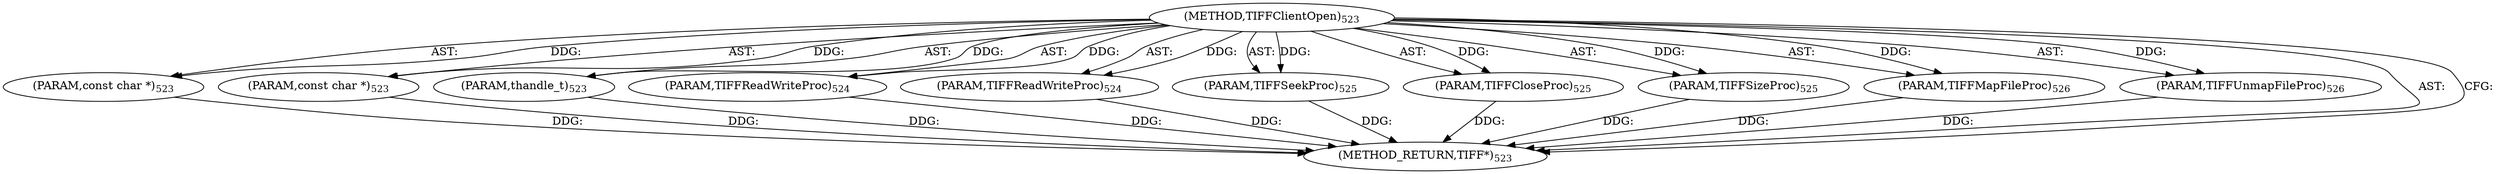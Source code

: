 digraph "TIFFClientOpen" {  
"9052" [label = <(METHOD,TIFFClientOpen)<SUB>523</SUB>> ]
"9053" [label = <(PARAM,const char *)<SUB>523</SUB>> ]
"9054" [label = <(PARAM,const char *)<SUB>523</SUB>> ]
"9055" [label = <(PARAM,thandle_t)<SUB>523</SUB>> ]
"9056" [label = <(PARAM,TIFFReadWriteProc)<SUB>524</SUB>> ]
"9057" [label = <(PARAM,TIFFReadWriteProc)<SUB>524</SUB>> ]
"9058" [label = <(PARAM,TIFFSeekProc)<SUB>525</SUB>> ]
"9059" [label = <(PARAM,TIFFCloseProc)<SUB>525</SUB>> ]
"9060" [label = <(PARAM,TIFFSizeProc)<SUB>525</SUB>> ]
"9061" [label = <(PARAM,TIFFMapFileProc)<SUB>526</SUB>> ]
"9062" [label = <(PARAM,TIFFUnmapFileProc)<SUB>526</SUB>> ]
"9063" [label = <(METHOD_RETURN,TIFF*)<SUB>523</SUB>> ]
  "9052" -> "9053"  [ label = "AST: "] 
  "9052" -> "9054"  [ label = "AST: "] 
  "9052" -> "9055"  [ label = "AST: "] 
  "9052" -> "9056"  [ label = "AST: "] 
  "9052" -> "9057"  [ label = "AST: "] 
  "9052" -> "9058"  [ label = "AST: "] 
  "9052" -> "9059"  [ label = "AST: "] 
  "9052" -> "9060"  [ label = "AST: "] 
  "9052" -> "9061"  [ label = "AST: "] 
  "9052" -> "9062"  [ label = "AST: "] 
  "9052" -> "9063"  [ label = "AST: "] 
  "9052" -> "9063"  [ label = "CFG: "] 
  "9053" -> "9063"  [ label = "DDG: "] 
  "9054" -> "9063"  [ label = "DDG: "] 
  "9055" -> "9063"  [ label = "DDG: "] 
  "9056" -> "9063"  [ label = "DDG: "] 
  "9057" -> "9063"  [ label = "DDG: "] 
  "9058" -> "9063"  [ label = "DDG: "] 
  "9059" -> "9063"  [ label = "DDG: "] 
  "9060" -> "9063"  [ label = "DDG: "] 
  "9061" -> "9063"  [ label = "DDG: "] 
  "9062" -> "9063"  [ label = "DDG: "] 
  "9052" -> "9053"  [ label = "DDG: "] 
  "9052" -> "9054"  [ label = "DDG: "] 
  "9052" -> "9055"  [ label = "DDG: "] 
  "9052" -> "9056"  [ label = "DDG: "] 
  "9052" -> "9057"  [ label = "DDG: "] 
  "9052" -> "9058"  [ label = "DDG: "] 
  "9052" -> "9059"  [ label = "DDG: "] 
  "9052" -> "9060"  [ label = "DDG: "] 
  "9052" -> "9061"  [ label = "DDG: "] 
  "9052" -> "9062"  [ label = "DDG: "] 
}
